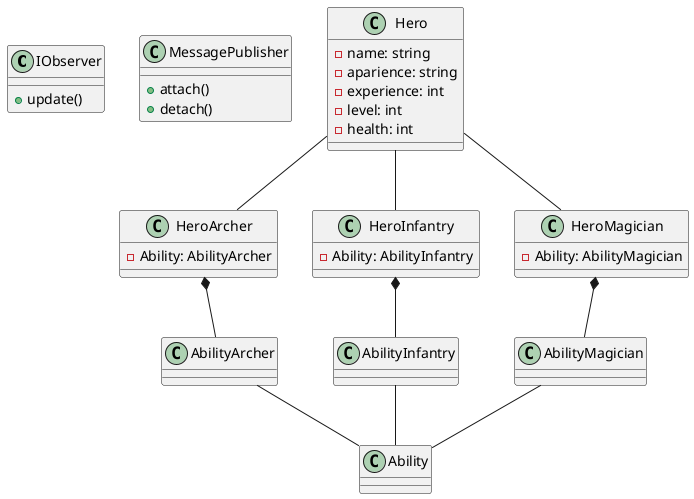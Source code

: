 @startuml classDiagram
class IObserver {
    +update()
}

class MessagePublisher{
    +attach()
    +detach()
}



AbilityArcher -- Ability
AbilityInfantry -- Ability
AbilityMagician -- Ability

class Hero{
  -name: string
  -aparience: string
  -experience: int
  -level: int
  -health: int
}
class HeroArcher {
  -Ability: AbilityArcher
}
class HeroInfantry {
  -Ability: AbilityInfantry
}
class HeroMagician {
  -Ability: AbilityMagician
}
Hero -- HeroArcher
Hero -- HeroInfantry 
Hero -- HeroMagician

HeroArcher *-- AbilityArcher
HeroInfantry *-- AbilityInfantry
HeroMagician *-- AbilityMagician
@enduml